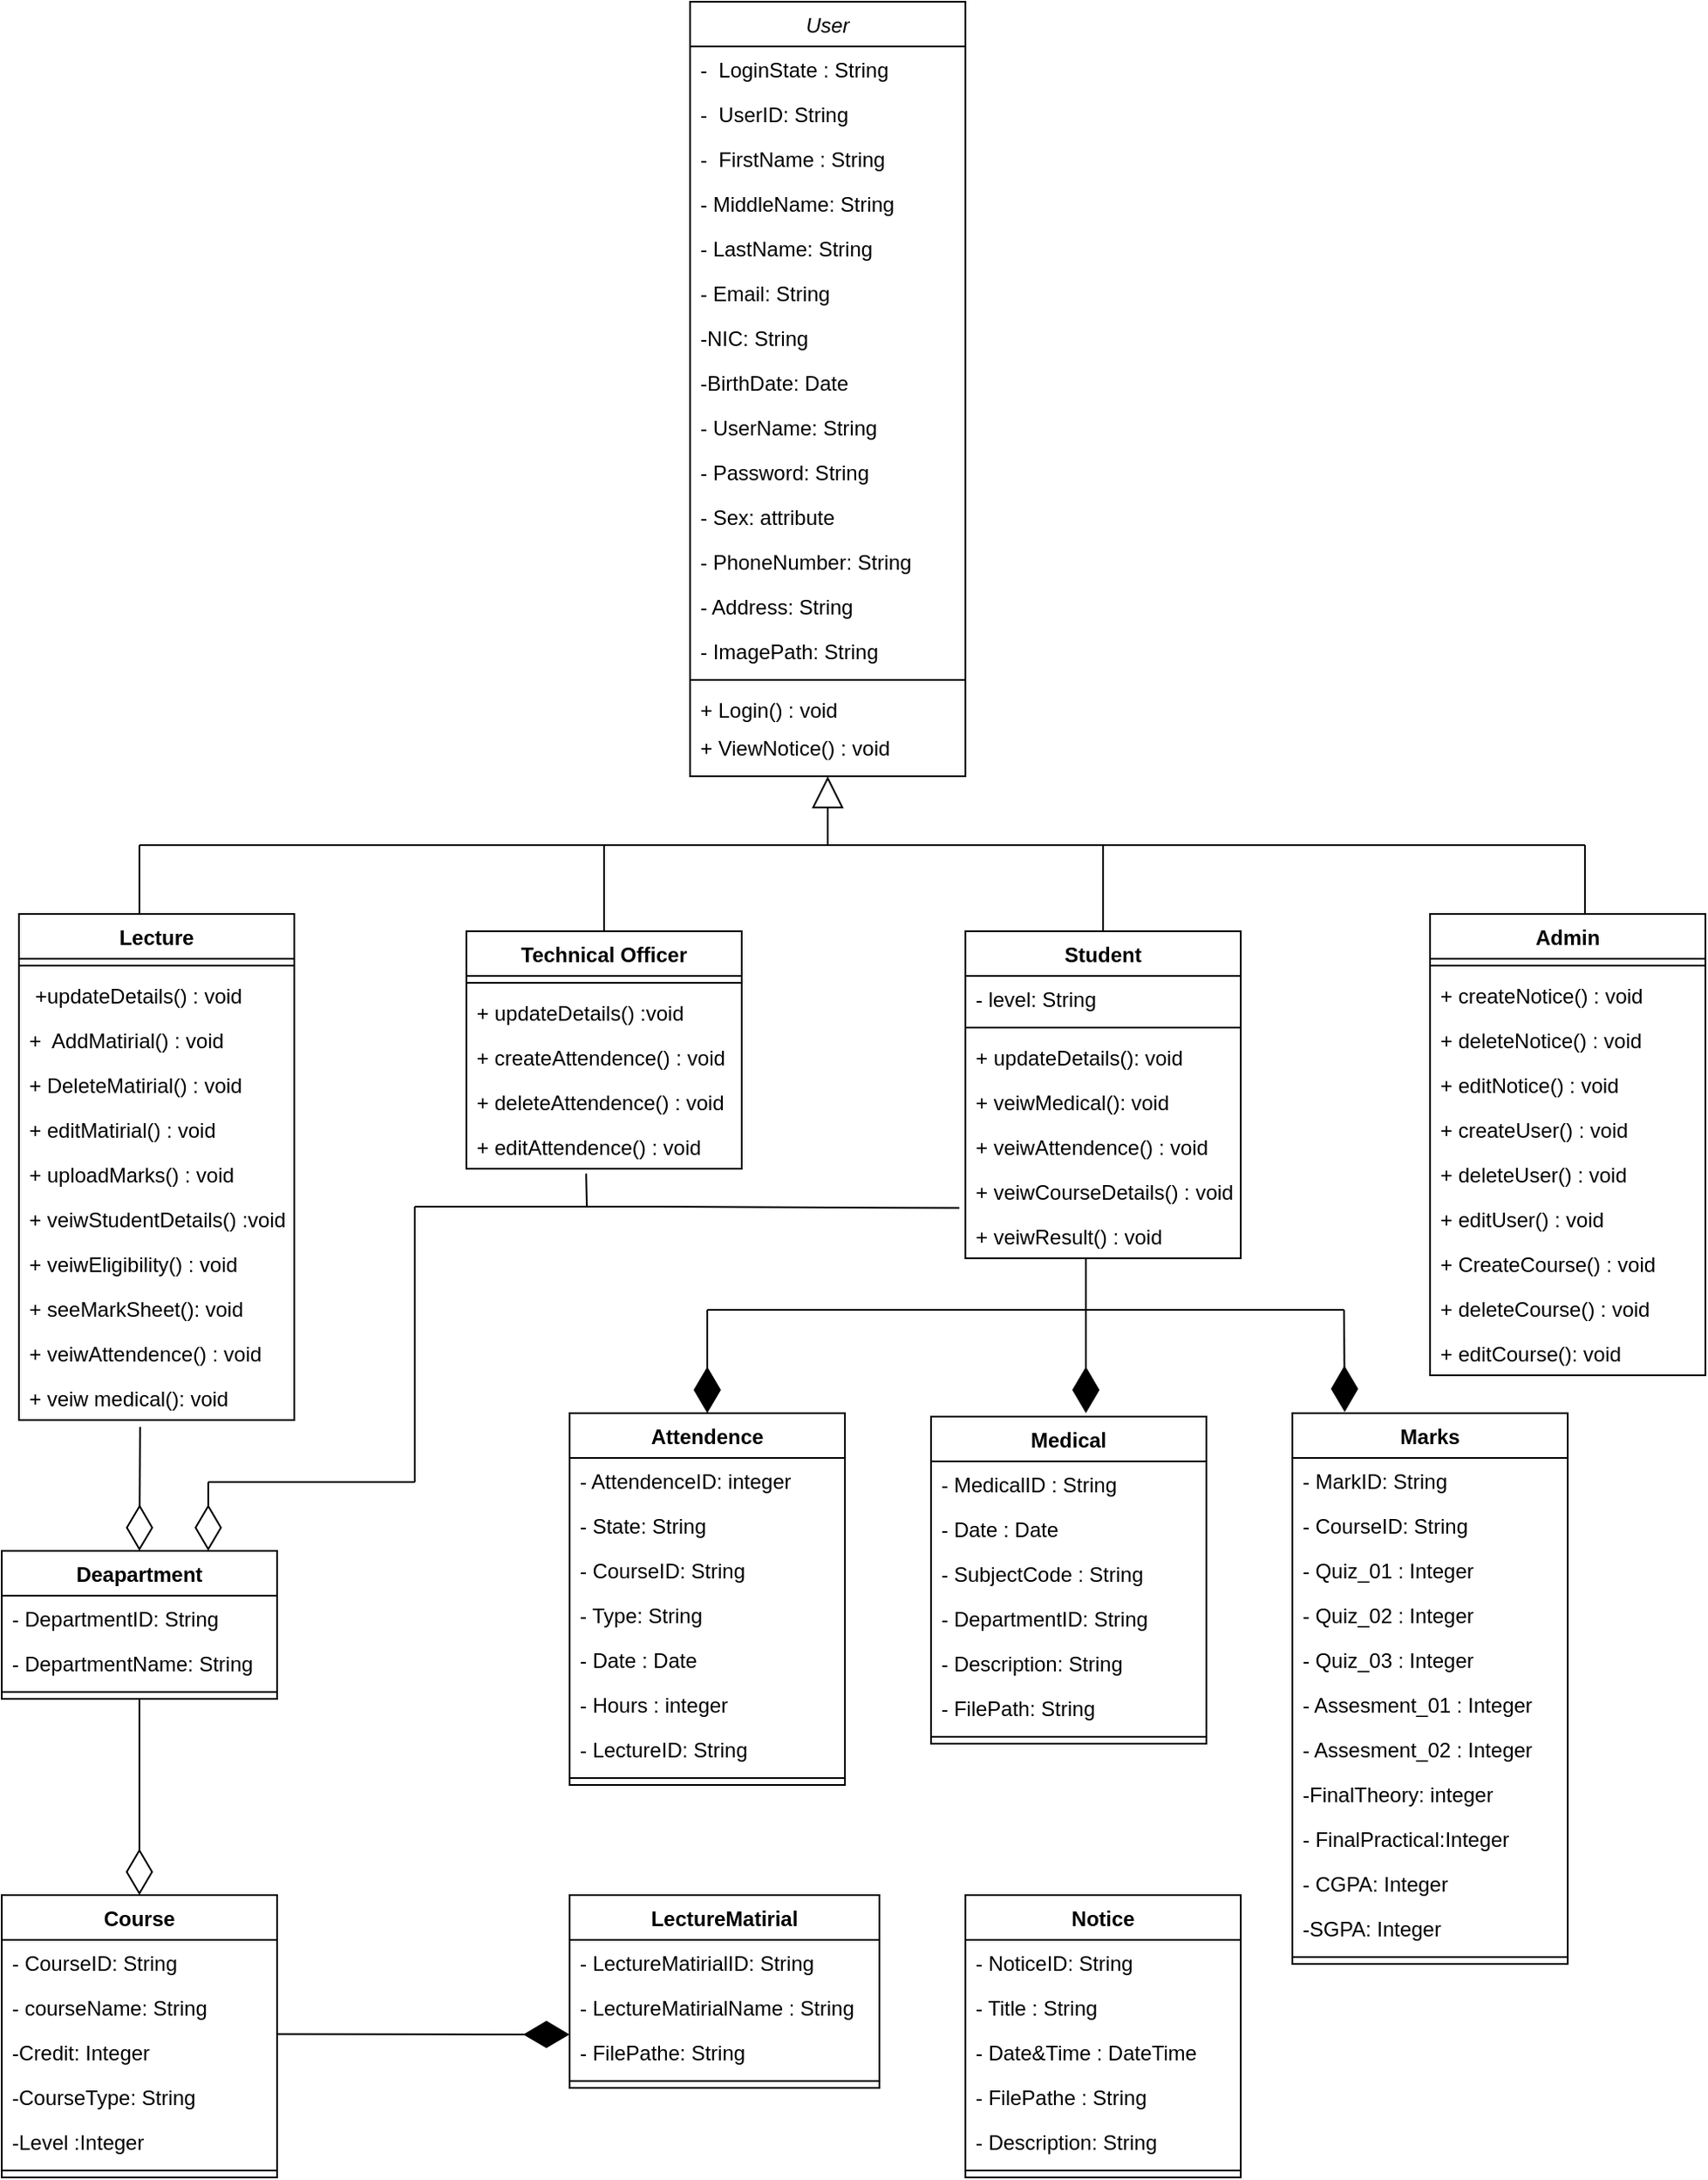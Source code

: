 <mxfile version="21.0.2" type="device"><diagram id="C5RBs43oDa-KdzZeNtuy" name="Page-1"><mxGraphModel dx="1222" dy="1831" grid="1" gridSize="10" guides="1" tooltips="1" connect="1" arrows="1" fold="1" page="1" pageScale="1" pageWidth="827" pageHeight="1169" background="none" math="0" shadow="0"><root><mxCell id="WIyWlLk6GJQsqaUBKTNV-0"/><mxCell id="WIyWlLk6GJQsqaUBKTNV-1" parent="WIyWlLk6GJQsqaUBKTNV-0"/><mxCell id="zkfFHV4jXpPFQw0GAbJ--0" value="User" style="swimlane;fontStyle=2;align=center;verticalAlign=top;childLayout=stackLayout;horizontal=1;startSize=26;horizontalStack=0;resizeParent=1;resizeLast=0;collapsible=1;marginBottom=0;rounded=0;shadow=0;strokeWidth=1;" parent="WIyWlLk6GJQsqaUBKTNV-1" vertex="1"><mxGeometry x="440" y="-140" width="160" height="450" as="geometry"><mxRectangle x="230" y="140" width="160" height="26" as="alternateBounds"/></mxGeometry></mxCell><mxCell id="zkfFHV4jXpPFQw0GAbJ--1" value="-  LoginState : String" style="text;align=left;verticalAlign=top;spacingLeft=4;spacingRight=4;overflow=hidden;rotatable=0;points=[[0,0.5],[1,0.5]];portConstraint=eastwest;" parent="zkfFHV4jXpPFQw0GAbJ--0" vertex="1"><mxGeometry y="26" width="160" height="26" as="geometry"/></mxCell><mxCell id="zkfFHV4jXpPFQw0GAbJ--2" value="-  UserID: String" style="text;align=left;verticalAlign=top;spacingLeft=4;spacingRight=4;overflow=hidden;rotatable=0;points=[[0,0.5],[1,0.5]];portConstraint=eastwest;rounded=0;shadow=0;html=0;" parent="zkfFHV4jXpPFQw0GAbJ--0" vertex="1"><mxGeometry y="52" width="160" height="26" as="geometry"/></mxCell><mxCell id="zkfFHV4jXpPFQw0GAbJ--3" value="-  FirstName : String" style="text;align=left;verticalAlign=top;spacingLeft=4;spacingRight=4;overflow=hidden;rotatable=0;points=[[0,0.5],[1,0.5]];portConstraint=eastwest;rounded=0;shadow=0;html=0;" parent="zkfFHV4jXpPFQw0GAbJ--0" vertex="1"><mxGeometry y="78" width="160" height="26" as="geometry"/></mxCell><mxCell id="cvOqflEdp5LwNtmnCn7X-1" value="- MiddleName: String" style="text;strokeColor=none;fillColor=none;align=left;verticalAlign=top;spacingLeft=4;spacingRight=4;overflow=hidden;rotatable=0;points=[[0,0.5],[1,0.5]];portConstraint=eastwest;" parent="zkfFHV4jXpPFQw0GAbJ--0" vertex="1"><mxGeometry y="104" width="160" height="26" as="geometry"/></mxCell><mxCell id="cvOqflEdp5LwNtmnCn7X-2" value="- LastName: String" style="text;strokeColor=none;fillColor=none;align=left;verticalAlign=top;spacingLeft=4;spacingRight=4;overflow=hidden;rotatable=0;points=[[0,0.5],[1,0.5]];portConstraint=eastwest;" parent="zkfFHV4jXpPFQw0GAbJ--0" vertex="1"><mxGeometry y="130" width="160" height="26" as="geometry"/></mxCell><mxCell id="cvOqflEdp5LwNtmnCn7X-3" value="- Email: String" style="text;strokeColor=none;fillColor=none;align=left;verticalAlign=top;spacingLeft=4;spacingRight=4;overflow=hidden;rotatable=0;points=[[0,0.5],[1,0.5]];portConstraint=eastwest;" parent="zkfFHV4jXpPFQw0GAbJ--0" vertex="1"><mxGeometry y="156" width="160" height="26" as="geometry"/></mxCell><mxCell id="cvOqflEdp5LwNtmnCn7X-4" value="-NIC: String" style="text;strokeColor=none;fillColor=none;align=left;verticalAlign=top;spacingLeft=4;spacingRight=4;overflow=hidden;rotatable=0;points=[[0,0.5],[1,0.5]];portConstraint=eastwest;" parent="zkfFHV4jXpPFQw0GAbJ--0" vertex="1"><mxGeometry y="182" width="160" height="26" as="geometry"/></mxCell><mxCell id="cvOqflEdp5LwNtmnCn7X-5" value="-BirthDate: Date" style="text;strokeColor=none;fillColor=none;align=left;verticalAlign=top;spacingLeft=4;spacingRight=4;overflow=hidden;rotatable=0;points=[[0,0.5],[1,0.5]];portConstraint=eastwest;" parent="zkfFHV4jXpPFQw0GAbJ--0" vertex="1"><mxGeometry y="208" width="160" height="26" as="geometry"/></mxCell><mxCell id="cvOqflEdp5LwNtmnCn7X-7" value="- UserName: String" style="text;strokeColor=none;fillColor=none;align=left;verticalAlign=top;spacingLeft=4;spacingRight=4;overflow=hidden;rotatable=0;points=[[0,0.5],[1,0.5]];portConstraint=eastwest;" parent="zkfFHV4jXpPFQw0GAbJ--0" vertex="1"><mxGeometry y="234" width="160" height="26" as="geometry"/></mxCell><mxCell id="cvOqflEdp5LwNtmnCn7X-6" value="- Password: String" style="text;strokeColor=none;fillColor=none;align=left;verticalAlign=top;spacingLeft=4;spacingRight=4;overflow=hidden;rotatable=0;points=[[0,0.5],[1,0.5]];portConstraint=eastwest;" parent="zkfFHV4jXpPFQw0GAbJ--0" vertex="1"><mxGeometry y="260" width="160" height="26" as="geometry"/></mxCell><mxCell id="cvOqflEdp5LwNtmnCn7X-8" value="- Sex: attribute" style="text;strokeColor=none;fillColor=none;align=left;verticalAlign=top;spacingLeft=4;spacingRight=4;overflow=hidden;rotatable=0;points=[[0,0.5],[1,0.5]];portConstraint=eastwest;" parent="zkfFHV4jXpPFQw0GAbJ--0" vertex="1"><mxGeometry y="286" width="160" height="26" as="geometry"/></mxCell><mxCell id="cvOqflEdp5LwNtmnCn7X-9" value="- PhoneNumber: String" style="text;strokeColor=none;fillColor=none;align=left;verticalAlign=top;spacingLeft=4;spacingRight=4;overflow=hidden;rotatable=0;points=[[0,0.5],[1,0.5]];portConstraint=eastwest;" parent="zkfFHV4jXpPFQw0GAbJ--0" vertex="1"><mxGeometry y="312" width="160" height="26" as="geometry"/></mxCell><mxCell id="cvOqflEdp5LwNtmnCn7X-10" value="- Address: String" style="text;strokeColor=none;fillColor=none;align=left;verticalAlign=top;spacingLeft=4;spacingRight=4;overflow=hidden;rotatable=0;points=[[0,0.5],[1,0.5]];portConstraint=eastwest;" parent="zkfFHV4jXpPFQw0GAbJ--0" vertex="1"><mxGeometry y="338" width="160" height="26" as="geometry"/></mxCell><mxCell id="cvOqflEdp5LwNtmnCn7X-11" value="- ImagePath: String" style="text;strokeColor=none;fillColor=none;align=left;verticalAlign=top;spacingLeft=4;spacingRight=4;overflow=hidden;rotatable=0;points=[[0,0.5],[1,0.5]];portConstraint=eastwest;" parent="zkfFHV4jXpPFQw0GAbJ--0" vertex="1"><mxGeometry y="364" width="160" height="26" as="geometry"/></mxCell><mxCell id="zkfFHV4jXpPFQw0GAbJ--4" value="" style="line;html=1;strokeWidth=1;align=left;verticalAlign=middle;spacingTop=-1;spacingLeft=3;spacingRight=3;rotatable=0;labelPosition=right;points=[];portConstraint=eastwest;" parent="zkfFHV4jXpPFQw0GAbJ--0" vertex="1"><mxGeometry y="390" width="160" height="8" as="geometry"/></mxCell><mxCell id="zkfFHV4jXpPFQw0GAbJ--5" value="+ Login() : void&#10;" style="text;align=left;verticalAlign=top;spacingLeft=4;spacingRight=4;overflow=hidden;rotatable=0;points=[[0,0.5],[1,0.5]];portConstraint=eastwest;" parent="zkfFHV4jXpPFQw0GAbJ--0" vertex="1"><mxGeometry y="398" width="160" height="22" as="geometry"/></mxCell><mxCell id="cvOqflEdp5LwNtmnCn7X-12" value="+ ViewNotice() : void" style="text;strokeColor=none;fillColor=none;align=left;verticalAlign=top;spacingLeft=4;spacingRight=4;overflow=hidden;rotatable=0;points=[[0,0.5],[1,0.5]];portConstraint=eastwest;" parent="zkfFHV4jXpPFQw0GAbJ--0" vertex="1"><mxGeometry y="420" width="160" height="26" as="geometry"/></mxCell><mxCell id="cvOqflEdp5LwNtmnCn7X-13" value="Admin" style="swimlane;fontStyle=1;align=center;verticalAlign=top;childLayout=stackLayout;horizontal=1;startSize=26;horizontalStack=0;resizeParent=1;resizeParentMax=0;resizeLast=0;collapsible=1;marginBottom=0;" parent="WIyWlLk6GJQsqaUBKTNV-1" vertex="1"><mxGeometry x="870" y="390" width="160" height="268" as="geometry"/></mxCell><mxCell id="cvOqflEdp5LwNtmnCn7X-15" value="" style="line;strokeWidth=1;fillColor=none;align=left;verticalAlign=middle;spacingTop=-1;spacingLeft=3;spacingRight=3;rotatable=0;labelPosition=right;points=[];portConstraint=eastwest;strokeColor=inherit;" parent="cvOqflEdp5LwNtmnCn7X-13" vertex="1"><mxGeometry y="26" width="160" height="8" as="geometry"/></mxCell><mxCell id="cvOqflEdp5LwNtmnCn7X-16" value="+ createNotice() : void&#10;" style="text;strokeColor=none;fillColor=none;align=left;verticalAlign=top;spacingLeft=4;spacingRight=4;overflow=hidden;rotatable=0;points=[[0,0.5],[1,0.5]];portConstraint=eastwest;" parent="cvOqflEdp5LwNtmnCn7X-13" vertex="1"><mxGeometry y="34" width="160" height="26" as="geometry"/></mxCell><mxCell id="cvOqflEdp5LwNtmnCn7X-29" value="+ deleteNotice() : void" style="text;strokeColor=none;fillColor=none;align=left;verticalAlign=top;spacingLeft=4;spacingRight=4;overflow=hidden;rotatable=0;points=[[0,0.5],[1,0.5]];portConstraint=eastwest;" parent="cvOqflEdp5LwNtmnCn7X-13" vertex="1"><mxGeometry y="60" width="160" height="26" as="geometry"/></mxCell><mxCell id="cvOqflEdp5LwNtmnCn7X-34" value="+ editNotice() : void" style="text;strokeColor=none;fillColor=none;align=left;verticalAlign=top;spacingLeft=4;spacingRight=4;overflow=hidden;rotatable=0;points=[[0,0.5],[1,0.5]];portConstraint=eastwest;" parent="cvOqflEdp5LwNtmnCn7X-13" vertex="1"><mxGeometry y="86" width="160" height="26" as="geometry"/></mxCell><mxCell id="cvOqflEdp5LwNtmnCn7X-30" value="+ createUser() : void" style="text;strokeColor=none;fillColor=none;align=left;verticalAlign=top;spacingLeft=4;spacingRight=4;overflow=hidden;rotatable=0;points=[[0,0.5],[1,0.5]];portConstraint=eastwest;" parent="cvOqflEdp5LwNtmnCn7X-13" vertex="1"><mxGeometry y="112" width="160" height="26" as="geometry"/></mxCell><mxCell id="cvOqflEdp5LwNtmnCn7X-31" value="+ deleteUser() : void" style="text;strokeColor=none;fillColor=none;align=left;verticalAlign=top;spacingLeft=4;spacingRight=4;overflow=hidden;rotatable=0;points=[[0,0.5],[1,0.5]];portConstraint=eastwest;" parent="cvOqflEdp5LwNtmnCn7X-13" vertex="1"><mxGeometry y="138" width="160" height="26" as="geometry"/></mxCell><mxCell id="cvOqflEdp5LwNtmnCn7X-32" value="+ editUser() : void" style="text;strokeColor=none;fillColor=none;align=left;verticalAlign=top;spacingLeft=4;spacingRight=4;overflow=hidden;rotatable=0;points=[[0,0.5],[1,0.5]];portConstraint=eastwest;" parent="cvOqflEdp5LwNtmnCn7X-13" vertex="1"><mxGeometry y="164" width="160" height="26" as="geometry"/></mxCell><mxCell id="cvOqflEdp5LwNtmnCn7X-33" value="+ CreateCourse() : void" style="text;strokeColor=none;fillColor=none;align=left;verticalAlign=top;spacingLeft=4;spacingRight=4;overflow=hidden;rotatable=0;points=[[0,0.5],[1,0.5]];portConstraint=eastwest;" parent="cvOqflEdp5LwNtmnCn7X-13" vertex="1"><mxGeometry y="190" width="160" height="26" as="geometry"/></mxCell><mxCell id="cvOqflEdp5LwNtmnCn7X-35" value="+ deleteCourse() : void" style="text;strokeColor=none;fillColor=none;align=left;verticalAlign=top;spacingLeft=4;spacingRight=4;overflow=hidden;rotatable=0;points=[[0,0.5],[1,0.5]];portConstraint=eastwest;" parent="cvOqflEdp5LwNtmnCn7X-13" vertex="1"><mxGeometry y="216" width="160" height="26" as="geometry"/></mxCell><mxCell id="cvOqflEdp5LwNtmnCn7X-36" value="+ editCourse(): void" style="text;strokeColor=none;fillColor=none;align=left;verticalAlign=top;spacingLeft=4;spacingRight=4;overflow=hidden;rotatable=0;points=[[0,0.5],[1,0.5]];portConstraint=eastwest;" parent="cvOqflEdp5LwNtmnCn7X-13" vertex="1"><mxGeometry y="242" width="160" height="26" as="geometry"/></mxCell><mxCell id="cvOqflEdp5LwNtmnCn7X-17" value="Lecture" style="swimlane;fontStyle=1;align=center;verticalAlign=top;childLayout=stackLayout;horizontal=1;startSize=26;horizontalStack=0;resizeParent=1;resizeParentMax=0;resizeLast=0;collapsible=1;marginBottom=0;" parent="WIyWlLk6GJQsqaUBKTNV-1" vertex="1"><mxGeometry x="50" y="390" width="160" height="294" as="geometry"/></mxCell><mxCell id="cvOqflEdp5LwNtmnCn7X-19" value="" style="line;strokeWidth=1;fillColor=none;align=left;verticalAlign=middle;spacingTop=-1;spacingLeft=3;spacingRight=3;rotatable=0;labelPosition=right;points=[];portConstraint=eastwest;strokeColor=inherit;" parent="cvOqflEdp5LwNtmnCn7X-17" vertex="1"><mxGeometry y="26" width="160" height="8" as="geometry"/></mxCell><mxCell id="cvOqflEdp5LwNtmnCn7X-20" value=" +updateDetails() : void" style="text;strokeColor=none;fillColor=none;align=left;verticalAlign=top;spacingLeft=4;spacingRight=4;overflow=hidden;rotatable=0;points=[[0,0.5],[1,0.5]];portConstraint=eastwest;" parent="cvOqflEdp5LwNtmnCn7X-17" vertex="1"><mxGeometry y="34" width="160" height="26" as="geometry"/></mxCell><mxCell id="cvOqflEdp5LwNtmnCn7X-37" value="+  AddMatirial() : void" style="text;strokeColor=none;fillColor=none;align=left;verticalAlign=top;spacingLeft=4;spacingRight=4;overflow=hidden;rotatable=0;points=[[0,0.5],[1,0.5]];portConstraint=eastwest;" parent="cvOqflEdp5LwNtmnCn7X-17" vertex="1"><mxGeometry y="60" width="160" height="26" as="geometry"/></mxCell><mxCell id="cvOqflEdp5LwNtmnCn7X-38" value="+ DeleteMatirial() : void" style="text;strokeColor=none;fillColor=none;align=left;verticalAlign=top;spacingLeft=4;spacingRight=4;overflow=hidden;rotatable=0;points=[[0,0.5],[1,0.5]];portConstraint=eastwest;" parent="cvOqflEdp5LwNtmnCn7X-17" vertex="1"><mxGeometry y="86" width="160" height="26" as="geometry"/></mxCell><mxCell id="cvOqflEdp5LwNtmnCn7X-39" value="+ editMatirial() : void" style="text;strokeColor=none;fillColor=none;align=left;verticalAlign=top;spacingLeft=4;spacingRight=4;overflow=hidden;rotatable=0;points=[[0,0.5],[1,0.5]];portConstraint=eastwest;" parent="cvOqflEdp5LwNtmnCn7X-17" vertex="1"><mxGeometry y="112" width="160" height="26" as="geometry"/></mxCell><mxCell id="cvOqflEdp5LwNtmnCn7X-40" value="+ uploadMarks() : void" style="text;strokeColor=none;fillColor=none;align=left;verticalAlign=top;spacingLeft=4;spacingRight=4;overflow=hidden;rotatable=0;points=[[0,0.5],[1,0.5]];portConstraint=eastwest;" parent="cvOqflEdp5LwNtmnCn7X-17" vertex="1"><mxGeometry y="138" width="160" height="26" as="geometry"/></mxCell><mxCell id="cvOqflEdp5LwNtmnCn7X-41" value="+ veiwStudentDetails() :void" style="text;strokeColor=none;fillColor=none;align=left;verticalAlign=top;spacingLeft=4;spacingRight=4;overflow=hidden;rotatable=0;points=[[0,0.5],[1,0.5]];portConstraint=eastwest;" parent="cvOqflEdp5LwNtmnCn7X-17" vertex="1"><mxGeometry y="164" width="160" height="26" as="geometry"/></mxCell><mxCell id="cvOqflEdp5LwNtmnCn7X-42" value="+ veiwEligibility() : void" style="text;strokeColor=none;fillColor=none;align=left;verticalAlign=top;spacingLeft=4;spacingRight=4;overflow=hidden;rotatable=0;points=[[0,0.5],[1,0.5]];portConstraint=eastwest;" parent="cvOqflEdp5LwNtmnCn7X-17" vertex="1"><mxGeometry y="190" width="160" height="26" as="geometry"/></mxCell><mxCell id="cvOqflEdp5LwNtmnCn7X-43" value="+ seeMarkSheet(): void" style="text;strokeColor=none;fillColor=none;align=left;verticalAlign=top;spacingLeft=4;spacingRight=4;overflow=hidden;rotatable=0;points=[[0,0.5],[1,0.5]];portConstraint=eastwest;" parent="cvOqflEdp5LwNtmnCn7X-17" vertex="1"><mxGeometry y="216" width="160" height="26" as="geometry"/></mxCell><mxCell id="cvOqflEdp5LwNtmnCn7X-44" value="+ veiwAttendence() : void" style="text;strokeColor=none;fillColor=none;align=left;verticalAlign=top;spacingLeft=4;spacingRight=4;overflow=hidden;rotatable=0;points=[[0,0.5],[1,0.5]];portConstraint=eastwest;" parent="cvOqflEdp5LwNtmnCn7X-17" vertex="1"><mxGeometry y="242" width="160" height="26" as="geometry"/></mxCell><mxCell id="cvOqflEdp5LwNtmnCn7X-45" value="+ veiw medical(): void" style="text;strokeColor=none;fillColor=none;align=left;verticalAlign=top;spacingLeft=4;spacingRight=4;overflow=hidden;rotatable=0;points=[[0,0.5],[1,0.5]];portConstraint=eastwest;" parent="cvOqflEdp5LwNtmnCn7X-17" vertex="1"><mxGeometry y="268" width="160" height="26" as="geometry"/></mxCell><mxCell id="cvOqflEdp5LwNtmnCn7X-21" value="Student" style="swimlane;fontStyle=1;align=center;verticalAlign=top;childLayout=stackLayout;horizontal=1;startSize=26;horizontalStack=0;resizeParent=1;resizeParentMax=0;resizeLast=0;collapsible=1;marginBottom=0;" parent="WIyWlLk6GJQsqaUBKTNV-1" vertex="1"><mxGeometry x="600" y="400" width="160" height="190" as="geometry"/></mxCell><mxCell id="cvOqflEdp5LwNtmnCn7X-22" value="- level: String" style="text;strokeColor=none;fillColor=none;align=left;verticalAlign=top;spacingLeft=4;spacingRight=4;overflow=hidden;rotatable=0;points=[[0,0.5],[1,0.5]];portConstraint=eastwest;" parent="cvOqflEdp5LwNtmnCn7X-21" vertex="1"><mxGeometry y="26" width="160" height="26" as="geometry"/></mxCell><mxCell id="cvOqflEdp5LwNtmnCn7X-23" value="" style="line;strokeWidth=1;fillColor=none;align=left;verticalAlign=middle;spacingTop=-1;spacingLeft=3;spacingRight=3;rotatable=0;labelPosition=right;points=[];portConstraint=eastwest;strokeColor=inherit;" parent="cvOqflEdp5LwNtmnCn7X-21" vertex="1"><mxGeometry y="52" width="160" height="8" as="geometry"/></mxCell><mxCell id="cvOqflEdp5LwNtmnCn7X-24" value="+ updateDetails(): void" style="text;strokeColor=none;fillColor=none;align=left;verticalAlign=top;spacingLeft=4;spacingRight=4;overflow=hidden;rotatable=0;points=[[0,0.5],[1,0.5]];portConstraint=eastwest;" parent="cvOqflEdp5LwNtmnCn7X-21" vertex="1"><mxGeometry y="60" width="160" height="26" as="geometry"/></mxCell><mxCell id="cvOqflEdp5LwNtmnCn7X-46" value="+ veiwMedical(): void" style="text;strokeColor=none;fillColor=none;align=left;verticalAlign=top;spacingLeft=4;spacingRight=4;overflow=hidden;rotatable=0;points=[[0,0.5],[1,0.5]];portConstraint=eastwest;" parent="cvOqflEdp5LwNtmnCn7X-21" vertex="1"><mxGeometry y="86" width="160" height="26" as="geometry"/></mxCell><mxCell id="cvOqflEdp5LwNtmnCn7X-47" value="+ veiwAttendence() : void" style="text;strokeColor=none;fillColor=none;align=left;verticalAlign=top;spacingLeft=4;spacingRight=4;overflow=hidden;rotatable=0;points=[[0,0.5],[1,0.5]];portConstraint=eastwest;" parent="cvOqflEdp5LwNtmnCn7X-21" vertex="1"><mxGeometry y="112" width="160" height="26" as="geometry"/></mxCell><mxCell id="cvOqflEdp5LwNtmnCn7X-48" value="+ veiwCourseDetails() : void" style="text;strokeColor=none;fillColor=none;align=left;verticalAlign=top;spacingLeft=4;spacingRight=4;overflow=hidden;rotatable=0;points=[[0,0.5],[1,0.5]];portConstraint=eastwest;" parent="cvOqflEdp5LwNtmnCn7X-21" vertex="1"><mxGeometry y="138" width="160" height="26" as="geometry"/></mxCell><mxCell id="cvOqflEdp5LwNtmnCn7X-49" value="+ veiwResult() : void" style="text;strokeColor=none;fillColor=none;align=left;verticalAlign=top;spacingLeft=4;spacingRight=4;overflow=hidden;rotatable=0;points=[[0,0.5],[1,0.5]];portConstraint=eastwest;" parent="cvOqflEdp5LwNtmnCn7X-21" vertex="1"><mxGeometry y="164" width="160" height="26" as="geometry"/></mxCell><mxCell id="cvOqflEdp5LwNtmnCn7X-25" value="Technical Officer" style="swimlane;fontStyle=1;align=center;verticalAlign=top;childLayout=stackLayout;horizontal=1;startSize=26;horizontalStack=0;resizeParent=1;resizeParentMax=0;resizeLast=0;collapsible=1;marginBottom=0;" parent="WIyWlLk6GJQsqaUBKTNV-1" vertex="1"><mxGeometry x="310" y="400" width="160" height="138" as="geometry"/></mxCell><mxCell id="cvOqflEdp5LwNtmnCn7X-27" value="" style="line;strokeWidth=1;fillColor=none;align=left;verticalAlign=middle;spacingTop=-1;spacingLeft=3;spacingRight=3;rotatable=0;labelPosition=right;points=[];portConstraint=eastwest;strokeColor=inherit;" parent="cvOqflEdp5LwNtmnCn7X-25" vertex="1"><mxGeometry y="26" width="160" height="8" as="geometry"/></mxCell><mxCell id="cvOqflEdp5LwNtmnCn7X-28" value="+ updateDetails() :void&#10;" style="text;strokeColor=none;fillColor=none;align=left;verticalAlign=top;spacingLeft=4;spacingRight=4;overflow=hidden;rotatable=0;points=[[0,0.5],[1,0.5]];portConstraint=eastwest;" parent="cvOqflEdp5LwNtmnCn7X-25" vertex="1"><mxGeometry y="34" width="160" height="26" as="geometry"/></mxCell><mxCell id="cvOqflEdp5LwNtmnCn7X-50" value="+ createAttendence() : void" style="text;strokeColor=none;fillColor=none;align=left;verticalAlign=top;spacingLeft=4;spacingRight=4;overflow=hidden;rotatable=0;points=[[0,0.5],[1,0.5]];portConstraint=eastwest;" parent="cvOqflEdp5LwNtmnCn7X-25" vertex="1"><mxGeometry y="60" width="160" height="26" as="geometry"/></mxCell><mxCell id="cvOqflEdp5LwNtmnCn7X-51" value="+ deleteAttendence() : void" style="text;strokeColor=none;fillColor=none;align=left;verticalAlign=top;spacingLeft=4;spacingRight=4;overflow=hidden;rotatable=0;points=[[0,0.5],[1,0.5]];portConstraint=eastwest;" parent="cvOqflEdp5LwNtmnCn7X-25" vertex="1"><mxGeometry y="86" width="160" height="26" as="geometry"/></mxCell><mxCell id="cvOqflEdp5LwNtmnCn7X-52" value="+ editAttendence() : void" style="text;strokeColor=none;fillColor=none;align=left;verticalAlign=top;spacingLeft=4;spacingRight=4;overflow=hidden;rotatable=0;points=[[0,0.5],[1,0.5]];portConstraint=eastwest;" parent="cvOqflEdp5LwNtmnCn7X-25" vertex="1"><mxGeometry y="112" width="160" height="26" as="geometry"/></mxCell><mxCell id="cvOqflEdp5LwNtmnCn7X-60" value="" style="endArrow=none;html=1;rounded=0;" parent="WIyWlLk6GJQsqaUBKTNV-1" edge="1"><mxGeometry width="50" height="50" relative="1" as="geometry"><mxPoint x="960" y="350" as="sourcePoint"/><mxPoint x="120" y="350" as="targetPoint"/></mxGeometry></mxCell><mxCell id="cvOqflEdp5LwNtmnCn7X-61" value="" style="endArrow=none;html=1;rounded=0;" parent="WIyWlLk6GJQsqaUBKTNV-1" edge="1"><mxGeometry width="50" height="50" relative="1" as="geometry"><mxPoint x="120" y="390" as="sourcePoint"/><mxPoint x="120" y="350" as="targetPoint"/><Array as="points"><mxPoint x="120" y="370"/></Array></mxGeometry></mxCell><mxCell id="cvOqflEdp5LwNtmnCn7X-62" value="" style="endArrow=none;html=1;rounded=0;" parent="WIyWlLk6GJQsqaUBKTNV-1" source="cvOqflEdp5LwNtmnCn7X-25" edge="1"><mxGeometry width="50" height="50" relative="1" as="geometry"><mxPoint x="500" y="510" as="sourcePoint"/><mxPoint x="390" y="350" as="targetPoint"/></mxGeometry></mxCell><mxCell id="cvOqflEdp5LwNtmnCn7X-63" value="" style="endArrow=none;html=1;rounded=0;exitX=0.5;exitY=0;exitDx=0;exitDy=0;" parent="WIyWlLk6GJQsqaUBKTNV-1" source="cvOqflEdp5LwNtmnCn7X-21" edge="1"><mxGeometry width="50" height="50" relative="1" as="geometry"><mxPoint x="500" y="410" as="sourcePoint"/><mxPoint x="680" y="350" as="targetPoint"/></mxGeometry></mxCell><mxCell id="cvOqflEdp5LwNtmnCn7X-64" value="" style="endArrow=none;html=1;rounded=0;" parent="WIyWlLk6GJQsqaUBKTNV-1" edge="1"><mxGeometry width="50" height="50" relative="1" as="geometry"><mxPoint x="960" y="390" as="sourcePoint"/><mxPoint x="960" y="350" as="targetPoint"/></mxGeometry></mxCell><mxCell id="cvOqflEdp5LwNtmnCn7X-67" value="" style="endArrow=block;endSize=16;endFill=0;html=1;rounded=0;" parent="WIyWlLk6GJQsqaUBKTNV-1" edge="1"><mxGeometry x="-0.1" y="-60" width="160" relative="1" as="geometry"><mxPoint x="520" y="350" as="sourcePoint"/><mxPoint x="520" y="310" as="targetPoint"/><Array as="points"/><mxPoint as="offset"/></mxGeometry></mxCell><mxCell id="cvOqflEdp5LwNtmnCn7X-68" value="Medical" style="swimlane;fontStyle=1;align=center;verticalAlign=top;childLayout=stackLayout;horizontal=1;startSize=26;horizontalStack=0;resizeParent=1;resizeParentMax=0;resizeLast=0;collapsible=1;marginBottom=0;" parent="WIyWlLk6GJQsqaUBKTNV-1" vertex="1"><mxGeometry x="580" y="682" width="160" height="190" as="geometry"/></mxCell><mxCell id="cvOqflEdp5LwNtmnCn7X-69" value="- MedicalID : String" style="text;strokeColor=none;fillColor=none;align=left;verticalAlign=top;spacingLeft=4;spacingRight=4;overflow=hidden;rotatable=0;points=[[0,0.5],[1,0.5]];portConstraint=eastwest;" parent="cvOqflEdp5LwNtmnCn7X-68" vertex="1"><mxGeometry y="26" width="160" height="26" as="geometry"/></mxCell><mxCell id="cvOqflEdp5LwNtmnCn7X-72" value="- Date : Date" style="text;strokeColor=none;fillColor=none;align=left;verticalAlign=top;spacingLeft=4;spacingRight=4;overflow=hidden;rotatable=0;points=[[0,0.5],[1,0.5]];portConstraint=eastwest;" parent="cvOqflEdp5LwNtmnCn7X-68" vertex="1"><mxGeometry y="52" width="160" height="26" as="geometry"/></mxCell><mxCell id="cvOqflEdp5LwNtmnCn7X-73" value="- SubjectCode : String" style="text;strokeColor=none;fillColor=none;align=left;verticalAlign=top;spacingLeft=4;spacingRight=4;overflow=hidden;rotatable=0;points=[[0,0.5],[1,0.5]];portConstraint=eastwest;" parent="cvOqflEdp5LwNtmnCn7X-68" vertex="1"><mxGeometry y="78" width="160" height="26" as="geometry"/></mxCell><mxCell id="cvOqflEdp5LwNtmnCn7X-74" value="- DepartmentID: String" style="text;strokeColor=none;fillColor=none;align=left;verticalAlign=top;spacingLeft=4;spacingRight=4;overflow=hidden;rotatable=0;points=[[0,0.5],[1,0.5]];portConstraint=eastwest;" parent="cvOqflEdp5LwNtmnCn7X-68" vertex="1"><mxGeometry y="104" width="160" height="26" as="geometry"/></mxCell><mxCell id="cvOqflEdp5LwNtmnCn7X-75" value="- Description: String" style="text;strokeColor=none;fillColor=none;align=left;verticalAlign=top;spacingLeft=4;spacingRight=4;overflow=hidden;rotatable=0;points=[[0,0.5],[1,0.5]];portConstraint=eastwest;" parent="cvOqflEdp5LwNtmnCn7X-68" vertex="1"><mxGeometry y="130" width="160" height="26" as="geometry"/></mxCell><mxCell id="GJHrwqEsNpzcQL-5F4RC-0" value="- FilePath: String" style="text;strokeColor=none;fillColor=none;align=left;verticalAlign=top;spacingLeft=4;spacingRight=4;overflow=hidden;rotatable=0;points=[[0,0.5],[1,0.5]];portConstraint=eastwest;" vertex="1" parent="cvOqflEdp5LwNtmnCn7X-68"><mxGeometry y="156" width="160" height="26" as="geometry"/></mxCell><mxCell id="cvOqflEdp5LwNtmnCn7X-70" value="" style="line;strokeWidth=1;fillColor=none;align=left;verticalAlign=middle;spacingTop=-1;spacingLeft=3;spacingRight=3;rotatable=0;labelPosition=right;points=[];portConstraint=eastwest;strokeColor=inherit;" parent="cvOqflEdp5LwNtmnCn7X-68" vertex="1"><mxGeometry y="182" width="160" height="8" as="geometry"/></mxCell><mxCell id="cvOqflEdp5LwNtmnCn7X-76" value="" style="endArrow=diamondThin;endFill=1;endSize=24;html=1;rounded=0;" parent="WIyWlLk6GJQsqaUBKTNV-1" edge="1"><mxGeometry width="160" relative="1" as="geometry"><mxPoint x="670" y="620" as="sourcePoint"/><mxPoint x="670" y="680" as="targetPoint"/></mxGeometry></mxCell><mxCell id="cvOqflEdp5LwNtmnCn7X-77" value="Attendence" style="swimlane;fontStyle=1;align=center;verticalAlign=top;childLayout=stackLayout;horizontal=1;startSize=26;horizontalStack=0;resizeParent=1;resizeParentMax=0;resizeLast=0;collapsible=1;marginBottom=0;" parent="WIyWlLk6GJQsqaUBKTNV-1" vertex="1"><mxGeometry x="370" y="680" width="160" height="216" as="geometry"/></mxCell><mxCell id="cvOqflEdp5LwNtmnCn7X-78" value="- AttendenceID: integer" style="text;strokeColor=none;fillColor=none;align=left;verticalAlign=top;spacingLeft=4;spacingRight=4;overflow=hidden;rotatable=0;points=[[0,0.5],[1,0.5]];portConstraint=eastwest;" parent="cvOqflEdp5LwNtmnCn7X-77" vertex="1"><mxGeometry y="26" width="160" height="26" as="geometry"/></mxCell><mxCell id="cvOqflEdp5LwNtmnCn7X-81" value="- State: String" style="text;strokeColor=none;fillColor=none;align=left;verticalAlign=top;spacingLeft=4;spacingRight=4;overflow=hidden;rotatable=0;points=[[0,0.5],[1,0.5]];portConstraint=eastwest;" parent="cvOqflEdp5LwNtmnCn7X-77" vertex="1"><mxGeometry y="52" width="160" height="26" as="geometry"/></mxCell><mxCell id="cvOqflEdp5LwNtmnCn7X-82" value="- CourseID: String" style="text;strokeColor=none;fillColor=none;align=left;verticalAlign=top;spacingLeft=4;spacingRight=4;overflow=hidden;rotatable=0;points=[[0,0.5],[1,0.5]];portConstraint=eastwest;" parent="cvOqflEdp5LwNtmnCn7X-77" vertex="1"><mxGeometry y="78" width="160" height="26" as="geometry"/></mxCell><mxCell id="cvOqflEdp5LwNtmnCn7X-83" value="- Type: String" style="text;strokeColor=none;fillColor=none;align=left;verticalAlign=top;spacingLeft=4;spacingRight=4;overflow=hidden;rotatable=0;points=[[0,0.5],[1,0.5]];portConstraint=eastwest;" parent="cvOqflEdp5LwNtmnCn7X-77" vertex="1"><mxGeometry y="104" width="160" height="26" as="geometry"/></mxCell><mxCell id="cvOqflEdp5LwNtmnCn7X-84" value="- Date : Date" style="text;strokeColor=none;fillColor=none;align=left;verticalAlign=top;spacingLeft=4;spacingRight=4;overflow=hidden;rotatable=0;points=[[0,0.5],[1,0.5]];portConstraint=eastwest;" parent="cvOqflEdp5LwNtmnCn7X-77" vertex="1"><mxGeometry y="130" width="160" height="26" as="geometry"/></mxCell><mxCell id="cvOqflEdp5LwNtmnCn7X-85" value="- Hours : integer" style="text;strokeColor=none;fillColor=none;align=left;verticalAlign=top;spacingLeft=4;spacingRight=4;overflow=hidden;rotatable=0;points=[[0,0.5],[1,0.5]];portConstraint=eastwest;" parent="cvOqflEdp5LwNtmnCn7X-77" vertex="1"><mxGeometry y="156" width="160" height="26" as="geometry"/></mxCell><mxCell id="cvOqflEdp5LwNtmnCn7X-86" value="- LectureID: String" style="text;strokeColor=none;fillColor=none;align=left;verticalAlign=top;spacingLeft=4;spacingRight=4;overflow=hidden;rotatable=0;points=[[0,0.5],[1,0.5]];portConstraint=eastwest;" parent="cvOqflEdp5LwNtmnCn7X-77" vertex="1"><mxGeometry y="182" width="160" height="26" as="geometry"/></mxCell><mxCell id="cvOqflEdp5LwNtmnCn7X-79" value="" style="line;strokeWidth=1;fillColor=none;align=left;verticalAlign=middle;spacingTop=-1;spacingLeft=3;spacingRight=3;rotatable=0;labelPosition=right;points=[];portConstraint=eastwest;strokeColor=inherit;" parent="cvOqflEdp5LwNtmnCn7X-77" vertex="1"><mxGeometry y="208" width="160" height="8" as="geometry"/></mxCell><mxCell id="cvOqflEdp5LwNtmnCn7X-88" value="" style="endArrow=diamondThin;endFill=1;endSize=24;html=1;rounded=0;entryX=0.5;entryY=0;entryDx=0;entryDy=0;" parent="WIyWlLk6GJQsqaUBKTNV-1" target="cvOqflEdp5LwNtmnCn7X-77" edge="1"><mxGeometry width="160" relative="1" as="geometry"><mxPoint x="450" y="620" as="sourcePoint"/><mxPoint x="450" y="670" as="targetPoint"/></mxGeometry></mxCell><mxCell id="cvOqflEdp5LwNtmnCn7X-89" value="" style="endArrow=none;html=1;rounded=0;" parent="WIyWlLk6GJQsqaUBKTNV-1" edge="1"><mxGeometry width="50" height="50" relative="1" as="geometry"><mxPoint x="450" y="620" as="sourcePoint"/><mxPoint x="670" y="620" as="targetPoint"/><Array as="points"/></mxGeometry></mxCell><mxCell id="cvOqflEdp5LwNtmnCn7X-91" value="" style="endArrow=none;html=1;rounded=0;" parent="WIyWlLk6GJQsqaUBKTNV-1" edge="1"><mxGeometry width="50" height="50" relative="1" as="geometry"><mxPoint x="670" y="620" as="sourcePoint"/><mxPoint x="670" y="590" as="targetPoint"/><Array as="points"/></mxGeometry></mxCell><mxCell id="cvOqflEdp5LwNtmnCn7X-92" value="Marks" style="swimlane;fontStyle=1;align=center;verticalAlign=top;childLayout=stackLayout;horizontal=1;startSize=26;horizontalStack=0;resizeParent=1;resizeParentMax=0;resizeLast=0;collapsible=1;marginBottom=0;" parent="WIyWlLk6GJQsqaUBKTNV-1" vertex="1"><mxGeometry x="790" y="680" width="160" height="320" as="geometry"/></mxCell><mxCell id="cvOqflEdp5LwNtmnCn7X-93" value="- MarkID: String" style="text;strokeColor=none;fillColor=none;align=left;verticalAlign=top;spacingLeft=4;spacingRight=4;overflow=hidden;rotatable=0;points=[[0,0.5],[1,0.5]];portConstraint=eastwest;" parent="cvOqflEdp5LwNtmnCn7X-92" vertex="1"><mxGeometry y="26" width="160" height="26" as="geometry"/></mxCell><mxCell id="cvOqflEdp5LwNtmnCn7X-96" value="- CourseID: String" style="text;strokeColor=none;fillColor=none;align=left;verticalAlign=top;spacingLeft=4;spacingRight=4;overflow=hidden;rotatable=0;points=[[0,0.5],[1,0.5]];portConstraint=eastwest;" parent="cvOqflEdp5LwNtmnCn7X-92" vertex="1"><mxGeometry y="52" width="160" height="26" as="geometry"/></mxCell><mxCell id="cvOqflEdp5LwNtmnCn7X-97" value="- Quiz_01 : Integer" style="text;strokeColor=none;fillColor=none;align=left;verticalAlign=top;spacingLeft=4;spacingRight=4;overflow=hidden;rotatable=0;points=[[0,0.5],[1,0.5]];portConstraint=eastwest;" parent="cvOqflEdp5LwNtmnCn7X-92" vertex="1"><mxGeometry y="78" width="160" height="26" as="geometry"/></mxCell><mxCell id="cvOqflEdp5LwNtmnCn7X-98" value="- Quiz_02 : Integer" style="text;strokeColor=none;fillColor=none;align=left;verticalAlign=top;spacingLeft=4;spacingRight=4;overflow=hidden;rotatable=0;points=[[0,0.5],[1,0.5]];portConstraint=eastwest;" parent="cvOqflEdp5LwNtmnCn7X-92" vertex="1"><mxGeometry y="104" width="160" height="26" as="geometry"/></mxCell><mxCell id="cvOqflEdp5LwNtmnCn7X-99" value="- Quiz_03 : Integer" style="text;strokeColor=none;fillColor=none;align=left;verticalAlign=top;spacingLeft=4;spacingRight=4;overflow=hidden;rotatable=0;points=[[0,0.5],[1,0.5]];portConstraint=eastwest;" parent="cvOqflEdp5LwNtmnCn7X-92" vertex="1"><mxGeometry y="130" width="160" height="26" as="geometry"/></mxCell><mxCell id="cvOqflEdp5LwNtmnCn7X-100" value="- Assesment_01 : Integer" style="text;strokeColor=none;fillColor=none;align=left;verticalAlign=top;spacingLeft=4;spacingRight=4;overflow=hidden;rotatable=0;points=[[0,0.5],[1,0.5]];portConstraint=eastwest;" parent="cvOqflEdp5LwNtmnCn7X-92" vertex="1"><mxGeometry y="156" width="160" height="26" as="geometry"/></mxCell><mxCell id="cvOqflEdp5LwNtmnCn7X-101" value="- Assesment_02 : Integer" style="text;strokeColor=none;fillColor=none;align=left;verticalAlign=top;spacingLeft=4;spacingRight=4;overflow=hidden;rotatable=0;points=[[0,0.5],[1,0.5]];portConstraint=eastwest;" parent="cvOqflEdp5LwNtmnCn7X-92" vertex="1"><mxGeometry y="182" width="160" height="26" as="geometry"/></mxCell><mxCell id="cvOqflEdp5LwNtmnCn7X-102" value="-FinalTheory: integer" style="text;strokeColor=none;fillColor=none;align=left;verticalAlign=top;spacingLeft=4;spacingRight=4;overflow=hidden;rotatable=0;points=[[0,0.5],[1,0.5]];portConstraint=eastwest;" parent="cvOqflEdp5LwNtmnCn7X-92" vertex="1"><mxGeometry y="208" width="160" height="26" as="geometry"/></mxCell><mxCell id="cvOqflEdp5LwNtmnCn7X-103" value="- FinalPractical:Integer" style="text;strokeColor=none;fillColor=none;align=left;verticalAlign=top;spacingLeft=4;spacingRight=4;overflow=hidden;rotatable=0;points=[[0,0.5],[1,0.5]];portConstraint=eastwest;" parent="cvOqflEdp5LwNtmnCn7X-92" vertex="1"><mxGeometry y="234" width="160" height="26" as="geometry"/></mxCell><mxCell id="cvOqflEdp5LwNtmnCn7X-104" value="- CGPA: Integer" style="text;strokeColor=none;fillColor=none;align=left;verticalAlign=top;spacingLeft=4;spacingRight=4;overflow=hidden;rotatable=0;points=[[0,0.5],[1,0.5]];portConstraint=eastwest;" parent="cvOqflEdp5LwNtmnCn7X-92" vertex="1"><mxGeometry y="260" width="160" height="26" as="geometry"/></mxCell><mxCell id="cvOqflEdp5LwNtmnCn7X-105" value="-SGPA: Integer" style="text;strokeColor=none;fillColor=none;align=left;verticalAlign=top;spacingLeft=4;spacingRight=4;overflow=hidden;rotatable=0;points=[[0,0.5],[1,0.5]];portConstraint=eastwest;" parent="cvOqflEdp5LwNtmnCn7X-92" vertex="1"><mxGeometry y="286" width="160" height="26" as="geometry"/></mxCell><mxCell id="cvOqflEdp5LwNtmnCn7X-94" value="" style="line;strokeWidth=1;fillColor=none;align=left;verticalAlign=middle;spacingTop=-1;spacingLeft=3;spacingRight=3;rotatable=0;labelPosition=right;points=[];portConstraint=eastwest;strokeColor=inherit;" parent="cvOqflEdp5LwNtmnCn7X-92" vertex="1"><mxGeometry y="312" width="160" height="8" as="geometry"/></mxCell><mxCell id="cvOqflEdp5LwNtmnCn7X-106" value="" style="endArrow=none;html=1;rounded=0;" parent="WIyWlLk6GJQsqaUBKTNV-1" edge="1"><mxGeometry width="50" height="50" relative="1" as="geometry"><mxPoint x="820" y="620" as="sourcePoint"/><mxPoint x="670" y="620" as="targetPoint"/></mxGeometry></mxCell><mxCell id="cvOqflEdp5LwNtmnCn7X-108" value="" style="endArrow=diamondThin;endFill=1;endSize=24;html=1;rounded=0;entryX=0.19;entryY=-0.002;entryDx=0;entryDy=0;entryPerimeter=0;" parent="WIyWlLk6GJQsqaUBKTNV-1" target="cvOqflEdp5LwNtmnCn7X-92" edge="1"><mxGeometry width="160" relative="1" as="geometry"><mxPoint x="820" y="620" as="sourcePoint"/><mxPoint x="820" y="670" as="targetPoint"/></mxGeometry></mxCell><mxCell id="cvOqflEdp5LwNtmnCn7X-109" value="Deapartment" style="swimlane;fontStyle=1;align=center;verticalAlign=top;childLayout=stackLayout;horizontal=1;startSize=26;horizontalStack=0;resizeParent=1;resizeParentMax=0;resizeLast=0;collapsible=1;marginBottom=0;" parent="WIyWlLk6GJQsqaUBKTNV-1" vertex="1"><mxGeometry x="40" y="760" width="160" height="86" as="geometry"/></mxCell><mxCell id="cvOqflEdp5LwNtmnCn7X-110" value="- DepartmentID: String" style="text;strokeColor=none;fillColor=none;align=left;verticalAlign=top;spacingLeft=4;spacingRight=4;overflow=hidden;rotatable=0;points=[[0,0.5],[1,0.5]];portConstraint=eastwest;" parent="cvOqflEdp5LwNtmnCn7X-109" vertex="1"><mxGeometry y="26" width="160" height="26" as="geometry"/></mxCell><mxCell id="cvOqflEdp5LwNtmnCn7X-113" value="- DepartmentName: String" style="text;strokeColor=none;fillColor=none;align=left;verticalAlign=top;spacingLeft=4;spacingRight=4;overflow=hidden;rotatable=0;points=[[0,0.5],[1,0.5]];portConstraint=eastwest;" parent="cvOqflEdp5LwNtmnCn7X-109" vertex="1"><mxGeometry y="52" width="160" height="26" as="geometry"/></mxCell><mxCell id="cvOqflEdp5LwNtmnCn7X-111" value="" style="line;strokeWidth=1;fillColor=none;align=left;verticalAlign=middle;spacingTop=-1;spacingLeft=3;spacingRight=3;rotatable=0;labelPosition=right;points=[];portConstraint=eastwest;strokeColor=inherit;" parent="cvOqflEdp5LwNtmnCn7X-109" vertex="1"><mxGeometry y="78" width="160" height="8" as="geometry"/></mxCell><mxCell id="cvOqflEdp5LwNtmnCn7X-114" value="" style="endArrow=diamondThin;endFill=0;endSize=24;html=1;rounded=0;entryX=0.5;entryY=0;entryDx=0;entryDy=0;exitX=0.44;exitY=1.154;exitDx=0;exitDy=0;exitPerimeter=0;" parent="WIyWlLk6GJQsqaUBKTNV-1" source="cvOqflEdp5LwNtmnCn7X-45" target="cvOqflEdp5LwNtmnCn7X-109" edge="1"><mxGeometry width="160" relative="1" as="geometry"><mxPoint x="90" y="700" as="sourcePoint"/><mxPoint x="250" y="700" as="targetPoint"/></mxGeometry></mxCell><mxCell id="cvOqflEdp5LwNtmnCn7X-115" value="" style="endArrow=diamondThin;endFill=0;endSize=24;html=1;rounded=0;entryX=0.75;entryY=0;entryDx=0;entryDy=0;" parent="WIyWlLk6GJQsqaUBKTNV-1" target="cvOqflEdp5LwNtmnCn7X-109" edge="1"><mxGeometry width="160" relative="1" as="geometry"><mxPoint x="160" y="720" as="sourcePoint"/><mxPoint x="600" y="580" as="targetPoint"/></mxGeometry></mxCell><mxCell id="cvOqflEdp5LwNtmnCn7X-116" value="" style="endArrow=none;html=1;rounded=0;entryX=-0.022;entryY=0.877;entryDx=0;entryDy=0;entryPerimeter=0;" parent="WIyWlLk6GJQsqaUBKTNV-1" target="cvOqflEdp5LwNtmnCn7X-48" edge="1"><mxGeometry width="50" height="50" relative="1" as="geometry"><mxPoint x="280" y="560" as="sourcePoint"/><mxPoint x="550" y="560" as="targetPoint"/><Array as="points"><mxPoint x="420" y="560"/></Array></mxGeometry></mxCell><mxCell id="cvOqflEdp5LwNtmnCn7X-117" value="" style="endArrow=none;html=1;rounded=0;entryX=0.435;entryY=1.108;entryDx=0;entryDy=0;entryPerimeter=0;" parent="WIyWlLk6GJQsqaUBKTNV-1" target="cvOqflEdp5LwNtmnCn7X-52" edge="1"><mxGeometry width="50" height="50" relative="1" as="geometry"><mxPoint x="380" y="560" as="sourcePoint"/><mxPoint x="550" y="560" as="targetPoint"/></mxGeometry></mxCell><mxCell id="cvOqflEdp5LwNtmnCn7X-118" value="" style="endArrow=none;html=1;rounded=0;" parent="WIyWlLk6GJQsqaUBKTNV-1" edge="1"><mxGeometry width="50" height="50" relative="1" as="geometry"><mxPoint x="280" y="560" as="sourcePoint"/><mxPoint x="280" y="720" as="targetPoint"/></mxGeometry></mxCell><mxCell id="cvOqflEdp5LwNtmnCn7X-119" value="" style="endArrow=none;html=1;rounded=0;" parent="WIyWlLk6GJQsqaUBKTNV-1" edge="1"><mxGeometry width="50" height="50" relative="1" as="geometry"><mxPoint x="160" y="720" as="sourcePoint"/><mxPoint x="280" y="720" as="targetPoint"/></mxGeometry></mxCell><mxCell id="cvOqflEdp5LwNtmnCn7X-120" value="Course" style="swimlane;fontStyle=1;align=center;verticalAlign=top;childLayout=stackLayout;horizontal=1;startSize=26;horizontalStack=0;resizeParent=1;resizeParentMax=0;resizeLast=0;collapsible=1;marginBottom=0;" parent="WIyWlLk6GJQsqaUBKTNV-1" vertex="1"><mxGeometry x="40" y="960" width="160" height="164" as="geometry"/></mxCell><mxCell id="cvOqflEdp5LwNtmnCn7X-121" value="- CourseID: String" style="text;strokeColor=none;fillColor=none;align=left;verticalAlign=top;spacingLeft=4;spacingRight=4;overflow=hidden;rotatable=0;points=[[0,0.5],[1,0.5]];portConstraint=eastwest;" parent="cvOqflEdp5LwNtmnCn7X-120" vertex="1"><mxGeometry y="26" width="160" height="26" as="geometry"/></mxCell><mxCell id="cvOqflEdp5LwNtmnCn7X-128" value="- courseName: String" style="text;strokeColor=none;fillColor=none;align=left;verticalAlign=top;spacingLeft=4;spacingRight=4;overflow=hidden;rotatable=0;points=[[0,0.5],[1,0.5]];portConstraint=eastwest;" parent="cvOqflEdp5LwNtmnCn7X-120" vertex="1"><mxGeometry y="52" width="160" height="26" as="geometry"/></mxCell><mxCell id="cvOqflEdp5LwNtmnCn7X-129" value="-Credit: Integer" style="text;strokeColor=none;fillColor=none;align=left;verticalAlign=top;spacingLeft=4;spacingRight=4;overflow=hidden;rotatable=0;points=[[0,0.5],[1,0.5]];portConstraint=eastwest;" parent="cvOqflEdp5LwNtmnCn7X-120" vertex="1"><mxGeometry y="78" width="160" height="26" as="geometry"/></mxCell><mxCell id="cvOqflEdp5LwNtmnCn7X-130" value="-CourseType: String" style="text;strokeColor=none;fillColor=none;align=left;verticalAlign=top;spacingLeft=4;spacingRight=4;overflow=hidden;rotatable=0;points=[[0,0.5],[1,0.5]];portConstraint=eastwest;" parent="cvOqflEdp5LwNtmnCn7X-120" vertex="1"><mxGeometry y="104" width="160" height="26" as="geometry"/></mxCell><mxCell id="cvOqflEdp5LwNtmnCn7X-131" value="-Level :Integer" style="text;strokeColor=none;fillColor=none;align=left;verticalAlign=top;spacingLeft=4;spacingRight=4;overflow=hidden;rotatable=0;points=[[0,0.5],[1,0.5]];portConstraint=eastwest;" parent="cvOqflEdp5LwNtmnCn7X-120" vertex="1"><mxGeometry y="130" width="160" height="26" as="geometry"/></mxCell><mxCell id="cvOqflEdp5LwNtmnCn7X-122" value="" style="line;strokeWidth=1;fillColor=none;align=left;verticalAlign=middle;spacingTop=-1;spacingLeft=3;spacingRight=3;rotatable=0;labelPosition=right;points=[];portConstraint=eastwest;strokeColor=inherit;" parent="cvOqflEdp5LwNtmnCn7X-120" vertex="1"><mxGeometry y="156" width="160" height="8" as="geometry"/></mxCell><mxCell id="cvOqflEdp5LwNtmnCn7X-124" value="LectureMatirial" style="swimlane;fontStyle=1;align=center;verticalAlign=top;childLayout=stackLayout;horizontal=1;startSize=26;horizontalStack=0;resizeParent=1;resizeParentMax=0;resizeLast=0;collapsible=1;marginBottom=0;" parent="WIyWlLk6GJQsqaUBKTNV-1" vertex="1"><mxGeometry x="370" y="960" width="180" height="112" as="geometry"/></mxCell><mxCell id="cvOqflEdp5LwNtmnCn7X-125" value="- LectureMatirialID: String" style="text;strokeColor=none;fillColor=none;align=left;verticalAlign=top;spacingLeft=4;spacingRight=4;overflow=hidden;rotatable=0;points=[[0,0.5],[1,0.5]];portConstraint=eastwest;" parent="cvOqflEdp5LwNtmnCn7X-124" vertex="1"><mxGeometry y="26" width="180" height="26" as="geometry"/></mxCell><mxCell id="cvOqflEdp5LwNtmnCn7X-133" value="- LectureMatirialName : String" style="text;strokeColor=none;fillColor=none;align=left;verticalAlign=top;spacingLeft=4;spacingRight=4;overflow=hidden;rotatable=0;points=[[0,0.5],[1,0.5]];portConstraint=eastwest;" parent="cvOqflEdp5LwNtmnCn7X-124" vertex="1"><mxGeometry y="52" width="180" height="26" as="geometry"/></mxCell><mxCell id="cvOqflEdp5LwNtmnCn7X-134" value="- FilePathe: String" style="text;strokeColor=none;fillColor=none;align=left;verticalAlign=top;spacingLeft=4;spacingRight=4;overflow=hidden;rotatable=0;points=[[0,0.5],[1,0.5]];portConstraint=eastwest;" parent="cvOqflEdp5LwNtmnCn7X-124" vertex="1"><mxGeometry y="78" width="180" height="26" as="geometry"/></mxCell><mxCell id="cvOqflEdp5LwNtmnCn7X-126" value="" style="line;strokeWidth=1;fillColor=none;align=left;verticalAlign=middle;spacingTop=-1;spacingLeft=3;spacingRight=3;rotatable=0;labelPosition=right;points=[];portConstraint=eastwest;strokeColor=inherit;" parent="cvOqflEdp5LwNtmnCn7X-124" vertex="1"><mxGeometry y="104" width="180" height="8" as="geometry"/></mxCell><mxCell id="cvOqflEdp5LwNtmnCn7X-132" value="" style="endArrow=diamondThin;endFill=0;endSize=24;html=1;rounded=0;exitX=0.5;exitY=1;exitDx=0;exitDy=0;entryX=0.5;entryY=0;entryDx=0;entryDy=0;" parent="WIyWlLk6GJQsqaUBKTNV-1" source="cvOqflEdp5LwNtmnCn7X-109" target="cvOqflEdp5LwNtmnCn7X-120" edge="1"><mxGeometry width="160" relative="1" as="geometry"><mxPoint x="440" y="980" as="sourcePoint"/><mxPoint x="600" y="980" as="targetPoint"/></mxGeometry></mxCell><mxCell id="cvOqflEdp5LwNtmnCn7X-135" value="" style="endArrow=diamondThin;endFill=1;endSize=24;html=1;rounded=0;exitX=0.998;exitY=0.108;exitDx=0;exitDy=0;exitPerimeter=0;" parent="WIyWlLk6GJQsqaUBKTNV-1" source="cvOqflEdp5LwNtmnCn7X-129" edge="1"><mxGeometry width="160" relative="1" as="geometry"><mxPoint x="440" y="980" as="sourcePoint"/><mxPoint x="370" y="1041" as="targetPoint"/></mxGeometry></mxCell><mxCell id="cvOqflEdp5LwNtmnCn7X-136" value="Notice" style="swimlane;fontStyle=1;align=center;verticalAlign=top;childLayout=stackLayout;horizontal=1;startSize=26;horizontalStack=0;resizeParent=1;resizeParentMax=0;resizeLast=0;collapsible=1;marginBottom=0;" parent="WIyWlLk6GJQsqaUBKTNV-1" vertex="1"><mxGeometry x="600" y="960" width="160" height="164" as="geometry"/></mxCell><mxCell id="cvOqflEdp5LwNtmnCn7X-137" value="- NoticeID: String" style="text;strokeColor=none;fillColor=none;align=left;verticalAlign=top;spacingLeft=4;spacingRight=4;overflow=hidden;rotatable=0;points=[[0,0.5],[1,0.5]];portConstraint=eastwest;" parent="cvOqflEdp5LwNtmnCn7X-136" vertex="1"><mxGeometry y="26" width="160" height="26" as="geometry"/></mxCell><mxCell id="cvOqflEdp5LwNtmnCn7X-140" value="- Title : String" style="text;strokeColor=none;fillColor=none;align=left;verticalAlign=top;spacingLeft=4;spacingRight=4;overflow=hidden;rotatable=0;points=[[0,0.5],[1,0.5]];portConstraint=eastwest;" parent="cvOqflEdp5LwNtmnCn7X-136" vertex="1"><mxGeometry y="52" width="160" height="26" as="geometry"/></mxCell><mxCell id="cvOqflEdp5LwNtmnCn7X-141" value="- Date&amp;Time : DateTime" style="text;strokeColor=none;fillColor=none;align=left;verticalAlign=top;spacingLeft=4;spacingRight=4;overflow=hidden;rotatable=0;points=[[0,0.5],[1,0.5]];portConstraint=eastwest;" parent="cvOqflEdp5LwNtmnCn7X-136" vertex="1"><mxGeometry y="78" width="160" height="26" as="geometry"/></mxCell><mxCell id="cvOqflEdp5LwNtmnCn7X-142" value="- FilePathe : String" style="text;strokeColor=none;fillColor=none;align=left;verticalAlign=top;spacingLeft=4;spacingRight=4;overflow=hidden;rotatable=0;points=[[0,0.5],[1,0.5]];portConstraint=eastwest;" parent="cvOqflEdp5LwNtmnCn7X-136" vertex="1"><mxGeometry y="104" width="160" height="26" as="geometry"/></mxCell><mxCell id="cvOqflEdp5LwNtmnCn7X-143" value="- Description: String" style="text;strokeColor=none;fillColor=none;align=left;verticalAlign=top;spacingLeft=4;spacingRight=4;overflow=hidden;rotatable=0;points=[[0,0.5],[1,0.5]];portConstraint=eastwest;" parent="cvOqflEdp5LwNtmnCn7X-136" vertex="1"><mxGeometry y="130" width="160" height="26" as="geometry"/></mxCell><mxCell id="cvOqflEdp5LwNtmnCn7X-138" value="" style="line;strokeWidth=1;fillColor=none;align=left;verticalAlign=middle;spacingTop=-1;spacingLeft=3;spacingRight=3;rotatable=0;labelPosition=right;points=[];portConstraint=eastwest;strokeColor=inherit;" parent="cvOqflEdp5LwNtmnCn7X-136" vertex="1"><mxGeometry y="156" width="160" height="8" as="geometry"/></mxCell></root></mxGraphModel></diagram></mxfile>